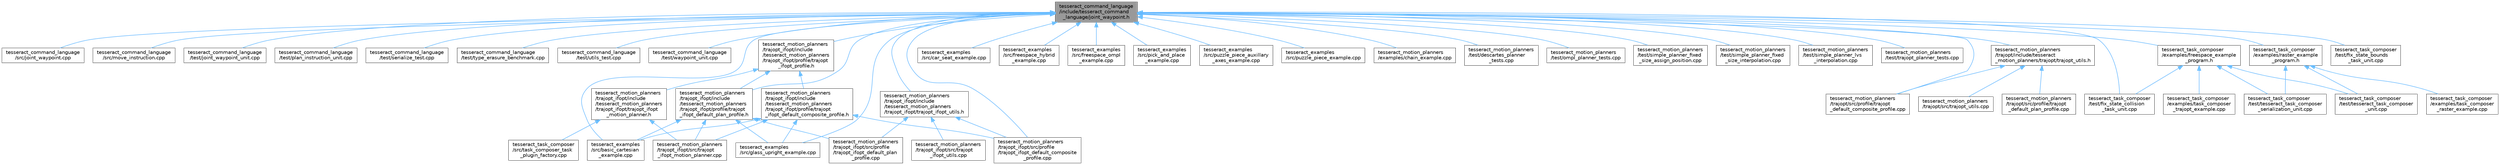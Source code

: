 digraph "tesseract_command_language/include/tesseract_command_language/joint_waypoint.h"
{
 // LATEX_PDF_SIZE
  bgcolor="transparent";
  edge [fontname=Helvetica,fontsize=10,labelfontname=Helvetica,labelfontsize=10];
  node [fontname=Helvetica,fontsize=10,shape=box,height=0.2,width=0.4];
  Node1 [label="tesseract_command_language\l/include/tesseract_command\l_language/joint_waypoint.h",height=0.2,width=0.4,color="gray40", fillcolor="grey60", style="filled", fontcolor="black",tooltip=" "];
  Node1 -> Node2 [dir="back",color="steelblue1",style="solid"];
  Node2 [label="tesseract_command_language\l/src/joint_waypoint.cpp",height=0.2,width=0.4,color="grey40", fillcolor="white", style="filled",URL="$db/dbe/joint__waypoint_8cpp.html",tooltip=" "];
  Node1 -> Node3 [dir="back",color="steelblue1",style="solid"];
  Node3 [label="tesseract_command_language\l/src/move_instruction.cpp",height=0.2,width=0.4,color="grey40", fillcolor="white", style="filled",URL="$d8/d1d/move__instruction_8cpp.html",tooltip=" "];
  Node1 -> Node4 [dir="back",color="steelblue1",style="solid"];
  Node4 [label="tesseract_command_language\l/test/joint_waypoint_unit.cpp",height=0.2,width=0.4,color="grey40", fillcolor="white", style="filled",URL="$dc/d43/joint__waypoint__unit_8cpp.html",tooltip="Contains unit tests for JointWaypoint."];
  Node1 -> Node5 [dir="back",color="steelblue1",style="solid"];
  Node5 [label="tesseract_command_language\l/test/plan_instruction_unit.cpp",height=0.2,width=0.4,color="grey40", fillcolor="white", style="filled",URL="$d6/d92/plan__instruction__unit_8cpp.html",tooltip="Contains unit tests for PlanInstruction."];
  Node1 -> Node6 [dir="back",color="steelblue1",style="solid"];
  Node6 [label="tesseract_command_language\l/test/serialize_test.cpp",height=0.2,width=0.4,color="grey40", fillcolor="white", style="filled",URL="$de/df3/tesseract__command__language_2test_2serialize__test_8cpp.html",tooltip=" "];
  Node1 -> Node7 [dir="back",color="steelblue1",style="solid"];
  Node7 [label="tesseract_command_language\l/test/type_erasure_benchmark.cpp",height=0.2,width=0.4,color="grey40", fillcolor="white", style="filled",URL="$d1/dbe/type__erasure__benchmark_8cpp.html",tooltip=" "];
  Node1 -> Node8 [dir="back",color="steelblue1",style="solid"];
  Node8 [label="tesseract_command_language\l/test/utils_test.cpp",height=0.2,width=0.4,color="grey40", fillcolor="white", style="filled",URL="$d8/df6/tesseract__command__language_2test_2utils__test_8cpp.html",tooltip=" "];
  Node1 -> Node9 [dir="back",color="steelblue1",style="solid"];
  Node9 [label="tesseract_command_language\l/test/waypoint_unit.cpp",height=0.2,width=0.4,color="grey40", fillcolor="white", style="filled",URL="$d2/dc3/waypoint__unit_8cpp.html",tooltip=" "];
  Node1 -> Node10 [dir="back",color="steelblue1",style="solid"];
  Node10 [label="tesseract_examples\l/src/basic_cartesian\l_example.cpp",height=0.2,width=0.4,color="grey40", fillcolor="white", style="filled",URL="$da/d69/basic__cartesian__example_8cpp.html",tooltip=" "];
  Node1 -> Node11 [dir="back",color="steelblue1",style="solid"];
  Node11 [label="tesseract_examples\l/src/car_seat_example.cpp",height=0.2,width=0.4,color="grey40", fillcolor="white", style="filled",URL="$d0/d87/car__seat__example_8cpp.html",tooltip="Car seat example implementation."];
  Node1 -> Node12 [dir="back",color="steelblue1",style="solid"];
  Node12 [label="tesseract_examples\l/src/freespace_hybrid\l_example.cpp",height=0.2,width=0.4,color="grey40", fillcolor="white", style="filled",URL="$d1/dda/freespace__hybrid__example_8cpp.html",tooltip=" "];
  Node1 -> Node13 [dir="back",color="steelblue1",style="solid"];
  Node13 [label="tesseract_examples\l/src/freespace_ompl\l_example.cpp",height=0.2,width=0.4,color="grey40", fillcolor="white", style="filled",URL="$d1/d33/freespace__ompl__example_8cpp.html",tooltip="An example of a feespace motion planning with OMPL."];
  Node1 -> Node14 [dir="back",color="steelblue1",style="solid"];
  Node14 [label="tesseract_examples\l/src/glass_upright_example.cpp",height=0.2,width=0.4,color="grey40", fillcolor="white", style="filled",URL="$dc/da1/glass__upright__example_8cpp.html",tooltip="Glass upright example implementation."];
  Node1 -> Node15 [dir="back",color="steelblue1",style="solid"];
  Node15 [label="tesseract_examples\l/src/pick_and_place\l_example.cpp",height=0.2,width=0.4,color="grey40", fillcolor="white", style="filled",URL="$d9/d6a/pick__and__place__example_8cpp.html",tooltip="Pick and place implementation."];
  Node1 -> Node16 [dir="back",color="steelblue1",style="solid"];
  Node16 [label="tesseract_examples\l/src/puzzle_piece_auxillary\l_axes_example.cpp",height=0.2,width=0.4,color="grey40", fillcolor="white", style="filled",URL="$d3/d7e/puzzle__piece__auxillary__axes__example_8cpp.html",tooltip="Puzzle piece auxillary axes implementation."];
  Node1 -> Node17 [dir="back",color="steelblue1",style="solid"];
  Node17 [label="tesseract_examples\l/src/puzzle_piece_example.cpp",height=0.2,width=0.4,color="grey40", fillcolor="white", style="filled",URL="$dd/d8f/puzzle__piece__example_8cpp.html",tooltip="Puzzle piece example implementation."];
  Node1 -> Node18 [dir="back",color="steelblue1",style="solid"];
  Node18 [label="tesseract_motion_planners\l/examples/chain_example.cpp",height=0.2,width=0.4,color="grey40", fillcolor="white", style="filled",URL="$d2/de8/chain__example_8cpp.html",tooltip="Chained motion planning example."];
  Node1 -> Node19 [dir="back",color="steelblue1",style="solid"];
  Node19 [label="tesseract_motion_planners\l/test/descartes_planner\l_tests.cpp",height=0.2,width=0.4,color="grey40", fillcolor="white", style="filled",URL="$d6/dcb/descartes__planner__tests_8cpp.html",tooltip="This contains unit test for the tesseract descartes planner."];
  Node1 -> Node20 [dir="back",color="steelblue1",style="solid"];
  Node20 [label="tesseract_motion_planners\l/test/ompl_planner_tests.cpp",height=0.2,width=0.4,color="grey40", fillcolor="white", style="filled",URL="$d9/d5d/ompl__planner__tests_8cpp.html",tooltip="This contains unit test for the tesseract descartes planner."];
  Node1 -> Node21 [dir="back",color="steelblue1",style="solid"];
  Node21 [label="tesseract_motion_planners\l/test/simple_planner_fixed\l_size_assign_position.cpp",height=0.2,width=0.4,color="grey40", fillcolor="white", style="filled",URL="$d7/d25/simple__planner__fixed__size__assign__position_8cpp.html",tooltip=" "];
  Node1 -> Node22 [dir="back",color="steelblue1",style="solid"];
  Node22 [label="tesseract_motion_planners\l/test/simple_planner_fixed\l_size_interpolation.cpp",height=0.2,width=0.4,color="grey40", fillcolor="white", style="filled",URL="$dd/db6/simple__planner__fixed__size__interpolation_8cpp.html",tooltip=" "];
  Node1 -> Node23 [dir="back",color="steelblue1",style="solid"];
  Node23 [label="tesseract_motion_planners\l/test/simple_planner_lvs\l_interpolation.cpp",height=0.2,width=0.4,color="grey40", fillcolor="white", style="filled",URL="$d7/ddc/simple__planner__lvs__interpolation_8cpp.html",tooltip=" "];
  Node1 -> Node24 [dir="back",color="steelblue1",style="solid"];
  Node24 [label="tesseract_motion_planners\l/test/trajopt_planner_tests.cpp",height=0.2,width=0.4,color="grey40", fillcolor="white", style="filled",URL="$db/d0c/trajopt__planner__tests_8cpp.html",tooltip=" "];
  Node1 -> Node25 [dir="back",color="steelblue1",style="solid"];
  Node25 [label="tesseract_motion_planners\l/trajopt/include/tesseract\l_motion_planners/trajopt/trajopt_utils.h",height=0.2,width=0.4,color="grey40", fillcolor="white", style="filled",URL="$db/d61/trajopt__utils_8h.html",tooltip=" "];
  Node25 -> Node26 [dir="back",color="steelblue1",style="solid"];
  Node26 [label="tesseract_motion_planners\l/trajopt/src/profile/trajopt\l_default_composite_profile.cpp",height=0.2,width=0.4,color="grey40", fillcolor="white", style="filled",URL="$d7/dc1/trajopt__default__composite__profile_8cpp.html",tooltip=" "];
  Node25 -> Node27 [dir="back",color="steelblue1",style="solid"];
  Node27 [label="tesseract_motion_planners\l/trajopt/src/profile/trajopt\l_default_plan_profile.cpp",height=0.2,width=0.4,color="grey40", fillcolor="white", style="filled",URL="$d2/d61/trajopt__default__plan__profile_8cpp.html",tooltip=" "];
  Node25 -> Node28 [dir="back",color="steelblue1",style="solid"];
  Node28 [label="tesseract_motion_planners\l/trajopt/src/trajopt_utils.cpp",height=0.2,width=0.4,color="grey40", fillcolor="white", style="filled",URL="$da/d3c/trajopt__utils_8cpp.html",tooltip=" "];
  Node1 -> Node26 [dir="back",color="steelblue1",style="solid"];
  Node1 -> Node29 [dir="back",color="steelblue1",style="solid"];
  Node29 [label="tesseract_motion_planners\l/trajopt_ifopt/include\l/tesseract_motion_planners\l/trajopt_ifopt/profile/trajopt\l_ifopt_default_plan_profile.h",height=0.2,width=0.4,color="grey40", fillcolor="white", style="filled",URL="$dd/d35/trajopt__ifopt__default__plan__profile_8h.html",tooltip=" "];
  Node29 -> Node10 [dir="back",color="steelblue1",style="solid"];
  Node29 -> Node14 [dir="back",color="steelblue1",style="solid"];
  Node29 -> Node30 [dir="back",color="steelblue1",style="solid"];
  Node30 [label="tesseract_motion_planners\l/trajopt_ifopt/src/profile\l/trajopt_ifopt_default_plan\l_profile.cpp",height=0.2,width=0.4,color="grey40", fillcolor="white", style="filled",URL="$d9/d01/trajopt__ifopt__default__plan__profile_8cpp.html",tooltip=" "];
  Node29 -> Node31 [dir="back",color="steelblue1",style="solid"];
  Node31 [label="tesseract_motion_planners\l/trajopt_ifopt/src/trajopt\l_ifopt_motion_planner.cpp",height=0.2,width=0.4,color="grey40", fillcolor="white", style="filled",URL="$d8/d69/trajopt__ifopt__motion__planner_8cpp.html",tooltip=" "];
  Node1 -> Node32 [dir="back",color="steelblue1",style="solid"];
  Node32 [label="tesseract_motion_planners\l/trajopt_ifopt/include\l/tesseract_motion_planners\l/trajopt_ifopt/profile/trajopt\l_ifopt_profile.h",height=0.2,width=0.4,color="grey40", fillcolor="white", style="filled",URL="$d3/da7/trajopt__ifopt__profile_8h.html",tooltip=" "];
  Node32 -> Node33 [dir="back",color="steelblue1",style="solid"];
  Node33 [label="tesseract_motion_planners\l/trajopt_ifopt/include\l/tesseract_motion_planners\l/trajopt_ifopt/profile/trajopt\l_ifopt_default_composite_profile.h",height=0.2,width=0.4,color="grey40", fillcolor="white", style="filled",URL="$dd/da4/trajopt__ifopt__default__composite__profile_8h.html",tooltip=" "];
  Node33 -> Node10 [dir="back",color="steelblue1",style="solid"];
  Node33 -> Node14 [dir="back",color="steelblue1",style="solid"];
  Node33 -> Node34 [dir="back",color="steelblue1",style="solid"];
  Node34 [label="tesseract_motion_planners\l/trajopt_ifopt/src/profile\l/trajopt_ifopt_default_composite\l_profile.cpp",height=0.2,width=0.4,color="grey40", fillcolor="white", style="filled",URL="$d9/d01/trajopt__ifopt__default__composite__profile_8cpp.html",tooltip=" "];
  Node33 -> Node31 [dir="back",color="steelblue1",style="solid"];
  Node32 -> Node29 [dir="back",color="steelblue1",style="solid"];
  Node32 -> Node35 [dir="back",color="steelblue1",style="solid"];
  Node35 [label="tesseract_motion_planners\l/trajopt_ifopt/include\l/tesseract_motion_planners\l/trajopt_ifopt/trajopt_ifopt\l_motion_planner.h",height=0.2,width=0.4,color="grey40", fillcolor="white", style="filled",URL="$d6/d25/trajopt__ifopt__motion__planner_8h.html",tooltip=" "];
  Node35 -> Node31 [dir="back",color="steelblue1",style="solid"];
  Node35 -> Node36 [dir="back",color="steelblue1",style="solid"];
  Node36 [label="tesseract_task_composer\l/src/task_composer_task\l_plugin_factory.cpp",height=0.2,width=0.4,color="grey40", fillcolor="white", style="filled",URL="$dc/de0/task__composer__task__plugin__factory_8cpp.html",tooltip="A task in the pipeline."];
  Node1 -> Node37 [dir="back",color="steelblue1",style="solid"];
  Node37 [label="tesseract_motion_planners\l/trajopt_ifopt/include\l/tesseract_motion_planners\l/trajopt_ifopt/trajopt_ifopt_utils.h",height=0.2,width=0.4,color="grey40", fillcolor="white", style="filled",URL="$d8/d0f/trajopt__ifopt__utils_8h.html",tooltip=" "];
  Node37 -> Node34 [dir="back",color="steelblue1",style="solid"];
  Node37 -> Node30 [dir="back",color="steelblue1",style="solid"];
  Node37 -> Node38 [dir="back",color="steelblue1",style="solid"];
  Node38 [label="tesseract_motion_planners\l/trajopt_ifopt/src/trajopt\l_ifopt_utils.cpp",height=0.2,width=0.4,color="grey40", fillcolor="white", style="filled",URL="$da/dfd/trajopt__ifopt__utils_8cpp.html",tooltip=" "];
  Node1 -> Node34 [dir="back",color="steelblue1",style="solid"];
  Node1 -> Node39 [dir="back",color="steelblue1",style="solid"];
  Node39 [label="tesseract_task_composer\l/examples/freespace_example\l_program.h",height=0.2,width=0.4,color="grey40", fillcolor="white", style="filled",URL="$d2/d98/freespace__example__program_8h.html",tooltip=" "];
  Node39 -> Node40 [dir="back",color="steelblue1",style="solid"];
  Node40 [label="tesseract_task_composer\l/examples/task_composer\l_trajopt_example.cpp",height=0.2,width=0.4,color="grey40", fillcolor="white", style="filled",URL="$de/d6f/task__composer__trajopt__example_8cpp.html",tooltip=" "];
  Node39 -> Node41 [dir="back",color="steelblue1",style="solid"];
  Node41 [label="tesseract_task_composer\l/test/fix_state_collision\l_task_unit.cpp",height=0.2,width=0.4,color="grey40", fillcolor="white", style="filled",URL="$dc/d6a/fix__state__collision__task__unit_8cpp.html",tooltip=" "];
  Node39 -> Node42 [dir="back",color="steelblue1",style="solid"];
  Node42 [label="tesseract_task_composer\l/test/tesseract_task_composer\l_serialization_unit.cpp",height=0.2,width=0.4,color="grey40", fillcolor="white", style="filled",URL="$d6/da6/tesseract__task__composer__serialization__unit_8cpp.html",tooltip=" "];
  Node39 -> Node43 [dir="back",color="steelblue1",style="solid"];
  Node43 [label="tesseract_task_composer\l/test/tesseract_task_composer\l_unit.cpp",height=0.2,width=0.4,color="grey40", fillcolor="white", style="filled",URL="$d7/db5/tesseract__task__composer__unit_8cpp.html",tooltip=" "];
  Node1 -> Node44 [dir="back",color="steelblue1",style="solid"];
  Node44 [label="tesseract_task_composer\l/examples/raster_example\l_program.h",height=0.2,width=0.4,color="grey40", fillcolor="white", style="filled",URL="$db/d2d/raster__example__program_8h.html",tooltip="Example raster paths."];
  Node44 -> Node45 [dir="back",color="steelblue1",style="solid"];
  Node45 [label="tesseract_task_composer\l/examples/task_composer\l_raster_example.cpp",height=0.2,width=0.4,color="grey40", fillcolor="white", style="filled",URL="$db/d4d/task__composer__raster__example_8cpp.html",tooltip=" "];
  Node44 -> Node42 [dir="back",color="steelblue1",style="solid"];
  Node44 -> Node43 [dir="back",color="steelblue1",style="solid"];
  Node1 -> Node46 [dir="back",color="steelblue1",style="solid"];
  Node46 [label="tesseract_task_composer\l/test/fix_state_bounds\l_task_unit.cpp",height=0.2,width=0.4,color="grey40", fillcolor="white", style="filled",URL="$d1/d6c/fix__state__bounds__task__unit_8cpp.html",tooltip=" "];
  Node1 -> Node41 [dir="back",color="steelblue1",style="solid"];
}
